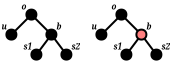 <?xml version="1.0"?>
<diagram xmlns:dia="http://www.lysator.liu.se/~alla/dia/">
  <diagramdata>
    <attribute name="background">
      <color val="#ffffff"/>
    </attribute>
    <attribute name="paper">
      <composite type="paper">
        <attribute name="name">
          <string>#A4#</string>
        </attribute>
        <attribute name="tmargin">
          <real val="2.82"/>
        </attribute>
        <attribute name="bmargin">
          <real val="2.82"/>
        </attribute>
        <attribute name="lmargin">
          <real val="2.82"/>
        </attribute>
        <attribute name="rmargin">
          <real val="2.82"/>
        </attribute>
        <attribute name="is_portrait">
          <boolean val="true"/>
        </attribute>
        <attribute name="scaling">
          <real val="1"/>
        </attribute>
        <attribute name="fitto">
          <boolean val="false"/>
        </attribute>
      </composite>
    </attribute>
    <attribute name="grid">
      <composite type="grid">
        <attribute name="width_x">
          <real val="0.25"/>
        </attribute>
        <attribute name="width_y">
          <real val="0.25"/>
        </attribute>
        <attribute name="visible_x">
          <int val="2"/>
        </attribute>
        <attribute name="visible_y">
          <int val="2"/>
        </attribute>
      </composite>
    </attribute>
    <attribute name="guides">
      <composite type="guides">
        <attribute name="hguides"/>
        <attribute name="vguides"/>
      </composite>
    </attribute>
  </diagramdata>
  <layer name="Background" visible="true">
    <object type="Standard - Line" version="0" id="O0">
      <attribute name="obj_pos">
        <point val="2.75,1.25"/>
      </attribute>
      <attribute name="obj_bb">
        <rectangle val="1.7,1.2;2.8,2.3"/>
      </attribute>
      <attribute name="conn_endpoints">
        <point val="2.75,1.25"/>
        <point val="1.75,2.25"/>
      </attribute>
      <attribute name="numcp">
        <int val="1"/>
      </attribute>
    </object>
    <object type="Standard - Line" version="0" id="O1">
      <attribute name="obj_pos">
        <point val="2.75,1.25"/>
      </attribute>
      <attribute name="obj_bb">
        <rectangle val="2.7,1.2;3.8,2.3"/>
      </attribute>
      <attribute name="conn_endpoints">
        <point val="2.75,1.25"/>
        <point val="3.75,2.25"/>
      </attribute>
      <attribute name="numcp">
        <int val="1"/>
      </attribute>
    </object>
    <object type="Standard - Line" version="0" id="O2">
      <attribute name="obj_pos">
        <point val="4.5,3.25"/>
      </attribute>
      <attribute name="obj_bb">
        <rectangle val="3.7,2.2;4.55,3.3"/>
      </attribute>
      <attribute name="conn_endpoints">
        <point val="4.5,3.25"/>
        <point val="3.75,2.25"/>
      </attribute>
      <attribute name="numcp">
        <int val="1"/>
      </attribute>
    </object>
    <object type="Standard - Ellipse" version="0" id="O3">
      <attribute name="obj_pos">
        <point val="1.5,2"/>
      </attribute>
      <attribute name="obj_bb">
        <rectangle val="1.45,1.95;2.05,2.55"/>
      </attribute>
      <attribute name="elem_corner">
        <point val="1.5,2"/>
      </attribute>
      <attribute name="elem_width">
        <real val="0.5"/>
      </attribute>
      <attribute name="elem_height">
        <real val="0.5"/>
      </attribute>
      <attribute name="inner_color">
        <color val="#000000"/>
      </attribute>
    </object>
    <object type="Standard - Text" version="0" id="O4">
      <attribute name="obj_pos">
        <point val="4,2"/>
      </attribute>
      <attribute name="obj_bb">
        <rectangle val="4,1.603;4.442,2.103"/>
      </attribute>
      <attribute name="text">
        <composite type="text">
          <attribute name="string">
            <string>#b#</string>
          </attribute>
          <attribute name="font">
            <font name="Times-BoldItalic"/>
          </attribute>
          <attribute name="height">
            <real val="0.5"/>
          </attribute>
          <attribute name="pos">
            <point val="4,2"/>
          </attribute>
          <attribute name="color">
            <color val="#000000"/>
          </attribute>
          <attribute name="alignment">
            <enum val="0"/>
          </attribute>
        </composite>
      </attribute>
    </object>
    <object type="Standard - Line" version="0" id="O5">
      <attribute name="obj_pos">
        <point val="3.75,2.25"/>
      </attribute>
      <attribute name="obj_bb">
        <rectangle val="2.95,2.2;3.8,3.3"/>
      </attribute>
      <attribute name="conn_endpoints">
        <point val="3.75,2.25"/>
        <point val="3,3.25"/>
      </attribute>
      <attribute name="numcp">
        <int val="1"/>
      </attribute>
    </object>
    <object type="Standard - Text" version="0" id="O6">
      <attribute name="obj_pos">
        <point val="1.5,2"/>
      </attribute>
      <attribute name="obj_bb">
        <rectangle val="1.027,1.603;1.5,2.103"/>
      </attribute>
      <attribute name="text">
        <composite type="text">
          <attribute name="string">
            <string>#u#</string>
          </attribute>
          <attribute name="font">
            <font name="Times-BoldItalic"/>
          </attribute>
          <attribute name="height">
            <real val="0.5"/>
          </attribute>
          <attribute name="pos">
            <point val="1.5,2"/>
          </attribute>
          <attribute name="color">
            <color val="#000000"/>
          </attribute>
          <attribute name="alignment">
            <enum val="2"/>
          </attribute>
        </composite>
      </attribute>
    </object>
    <object type="Standard - Text" version="0" id="O7">
      <attribute name="obj_pos">
        <point val="2.5,1"/>
      </attribute>
      <attribute name="obj_bb">
        <rectangle val="2.058,0.603;2.5,1.103"/>
      </attribute>
      <attribute name="text">
        <composite type="text">
          <attribute name="string">
            <string>#o#</string>
          </attribute>
          <attribute name="font">
            <font name="Times-BoldItalic"/>
          </attribute>
          <attribute name="height">
            <real val="0.5"/>
          </attribute>
          <attribute name="pos">
            <point val="2.5,1"/>
          </attribute>
          <attribute name="color">
            <color val="#000000"/>
          </attribute>
          <attribute name="alignment">
            <enum val="2"/>
          </attribute>
        </composite>
      </attribute>
    </object>
    <object type="Standard - Text" version="0" id="O8">
      <attribute name="obj_pos">
        <point val="4.75,3"/>
      </attribute>
      <attribute name="obj_bb">
        <rectangle val="4.75,2.603;5.389,3.103"/>
      </attribute>
      <attribute name="text">
        <composite type="text">
          <attribute name="string">
            <string>#s2#</string>
          </attribute>
          <attribute name="font">
            <font name="Times-BoldItalic"/>
          </attribute>
          <attribute name="height">
            <real val="0.5"/>
          </attribute>
          <attribute name="pos">
            <point val="4.75,3"/>
          </attribute>
          <attribute name="color">
            <color val="#000000"/>
          </attribute>
          <attribute name="alignment">
            <enum val="0"/>
          </attribute>
        </composite>
      </attribute>
    </object>
    <object type="Standard - Text" version="0" id="O9">
      <attribute name="obj_pos">
        <point val="2.75,3"/>
      </attribute>
      <attribute name="obj_bb">
        <rectangle val="2.111,2.603;2.75,3.103"/>
      </attribute>
      <attribute name="text">
        <composite type="text">
          <attribute name="string">
            <string>#s1#</string>
          </attribute>
          <attribute name="font">
            <font name="Times-BoldItalic"/>
          </attribute>
          <attribute name="height">
            <real val="0.5"/>
          </attribute>
          <attribute name="pos">
            <point val="2.75,3"/>
          </attribute>
          <attribute name="color">
            <color val="#000000"/>
          </attribute>
          <attribute name="alignment">
            <enum val="2"/>
          </attribute>
        </composite>
      </attribute>
    </object>
    <object type="Standard - Ellipse" version="0" id="O10">
      <attribute name="obj_pos">
        <point val="3.5,2"/>
      </attribute>
      <attribute name="obj_bb">
        <rectangle val="3.45,1.95;4.05,2.55"/>
      </attribute>
      <attribute name="elem_corner">
        <point val="3.5,2"/>
      </attribute>
      <attribute name="elem_width">
        <real val="0.5"/>
      </attribute>
      <attribute name="elem_height">
        <real val="0.5"/>
      </attribute>
      <attribute name="inner_color">
        <color val="#000000"/>
      </attribute>
    </object>
    <object type="Standard - Ellipse" version="0" id="O11">
      <attribute name="obj_pos">
        <point val="2.5,1"/>
      </attribute>
      <attribute name="obj_bb">
        <rectangle val="2.45,0.95;3.05,1.55"/>
      </attribute>
      <attribute name="elem_corner">
        <point val="2.5,1"/>
      </attribute>
      <attribute name="elem_width">
        <real val="0.5"/>
      </attribute>
      <attribute name="elem_height">
        <real val="0.5"/>
      </attribute>
      <attribute name="inner_color">
        <color val="#000000"/>
      </attribute>
    </object>
    <object type="Standard - Ellipse" version="0" id="O12">
      <attribute name="obj_pos">
        <point val="2.75,3"/>
      </attribute>
      <attribute name="obj_bb">
        <rectangle val="2.7,2.95;3.3,3.55"/>
      </attribute>
      <attribute name="elem_corner">
        <point val="2.75,3"/>
      </attribute>
      <attribute name="elem_width">
        <real val="0.5"/>
      </attribute>
      <attribute name="elem_height">
        <real val="0.5"/>
      </attribute>
      <attribute name="inner_color">
        <color val="#000000"/>
      </attribute>
    </object>
    <object type="Standard - Ellipse" version="0" id="O13">
      <attribute name="obj_pos">
        <point val="4.25,3"/>
      </attribute>
      <attribute name="obj_bb">
        <rectangle val="4.2,2.95;4.8,3.55"/>
      </attribute>
      <attribute name="elem_corner">
        <point val="4.25,3"/>
      </attribute>
      <attribute name="elem_width">
        <real val="0.5"/>
      </attribute>
      <attribute name="elem_height">
        <real val="0.5"/>
      </attribute>
      <attribute name="inner_color">
        <color val="#000000"/>
      </attribute>
    </object>
    <object type="Standard - Line" version="0" id="O14">
      <attribute name="obj_pos">
        <point val="7.25,1.25"/>
      </attribute>
      <attribute name="obj_bb">
        <rectangle val="6.2,1.2;7.3,2.3"/>
      </attribute>
      <attribute name="conn_endpoints">
        <point val="7.25,1.25"/>
        <point val="6.25,2.25"/>
      </attribute>
      <attribute name="numcp">
        <int val="1"/>
      </attribute>
    </object>
    <object type="Standard - Line" version="0" id="O15">
      <attribute name="obj_pos">
        <point val="7.25,1.25"/>
      </attribute>
      <attribute name="obj_bb">
        <rectangle val="7.2,1.2;8.3,2.3"/>
      </attribute>
      <attribute name="conn_endpoints">
        <point val="7.25,1.25"/>
        <point val="8.25,2.25"/>
      </attribute>
      <attribute name="numcp">
        <int val="1"/>
      </attribute>
    </object>
    <object type="Standard - Line" version="0" id="O16">
      <attribute name="obj_pos">
        <point val="9,3.25"/>
      </attribute>
      <attribute name="obj_bb">
        <rectangle val="8.2,2.2;9.05,3.3"/>
      </attribute>
      <attribute name="conn_endpoints">
        <point val="9,3.25"/>
        <point val="8.25,2.25"/>
      </attribute>
      <attribute name="numcp">
        <int val="1"/>
      </attribute>
    </object>
    <object type="Standard - Ellipse" version="0" id="O17">
      <attribute name="obj_pos">
        <point val="6,2"/>
      </attribute>
      <attribute name="obj_bb">
        <rectangle val="5.95,1.95;6.55,2.55"/>
      </attribute>
      <attribute name="elem_corner">
        <point val="6,2"/>
      </attribute>
      <attribute name="elem_width">
        <real val="0.5"/>
      </attribute>
      <attribute name="elem_height">
        <real val="0.5"/>
      </attribute>
      <attribute name="inner_color">
        <color val="#000000"/>
      </attribute>
    </object>
    <object type="Standard - Text" version="0" id="O18">
      <attribute name="obj_pos">
        <point val="8.5,2"/>
      </attribute>
      <attribute name="obj_bb">
        <rectangle val="8.5,1.603;8.942,2.103"/>
      </attribute>
      <attribute name="text">
        <composite type="text">
          <attribute name="string">
            <string>#b#</string>
          </attribute>
          <attribute name="font">
            <font name="Times-BoldItalic"/>
          </attribute>
          <attribute name="height">
            <real val="0.5"/>
          </attribute>
          <attribute name="pos">
            <point val="8.5,2"/>
          </attribute>
          <attribute name="color">
            <color val="#000000"/>
          </attribute>
          <attribute name="alignment">
            <enum val="0"/>
          </attribute>
        </composite>
      </attribute>
    </object>
    <object type="Standard - Line" version="0" id="O19">
      <attribute name="obj_pos">
        <point val="8.25,2.25"/>
      </attribute>
      <attribute name="obj_bb">
        <rectangle val="7.45,2.2;8.3,3.3"/>
      </attribute>
      <attribute name="conn_endpoints">
        <point val="8.25,2.25"/>
        <point val="7.5,3.25"/>
      </attribute>
      <attribute name="numcp">
        <int val="1"/>
      </attribute>
    </object>
    <object type="Standard - Text" version="0" id="O20">
      <attribute name="obj_pos">
        <point val="6,2"/>
      </attribute>
      <attribute name="obj_bb">
        <rectangle val="5.527,1.603;6,2.103"/>
      </attribute>
      <attribute name="text">
        <composite type="text">
          <attribute name="string">
            <string>#u#</string>
          </attribute>
          <attribute name="font">
            <font name="Times-BoldItalic"/>
          </attribute>
          <attribute name="height">
            <real val="0.5"/>
          </attribute>
          <attribute name="pos">
            <point val="6,2"/>
          </attribute>
          <attribute name="color">
            <color val="#000000"/>
          </attribute>
          <attribute name="alignment">
            <enum val="2"/>
          </attribute>
        </composite>
      </attribute>
    </object>
    <object type="Standard - Text" version="0" id="O21">
      <attribute name="obj_pos">
        <point val="7,1"/>
      </attribute>
      <attribute name="obj_bb">
        <rectangle val="6.558,0.603;7,1.103"/>
      </attribute>
      <attribute name="text">
        <composite type="text">
          <attribute name="string">
            <string>#o#</string>
          </attribute>
          <attribute name="font">
            <font name="Times-BoldItalic"/>
          </attribute>
          <attribute name="height">
            <real val="0.5"/>
          </attribute>
          <attribute name="pos">
            <point val="7,1"/>
          </attribute>
          <attribute name="color">
            <color val="#000000"/>
          </attribute>
          <attribute name="alignment">
            <enum val="2"/>
          </attribute>
        </composite>
      </attribute>
    </object>
    <object type="Standard - Text" version="0" id="O22">
      <attribute name="obj_pos">
        <point val="7.25,3"/>
      </attribute>
      <attribute name="obj_bb">
        <rectangle val="6.611,2.603;7.25,3.103"/>
      </attribute>
      <attribute name="text">
        <composite type="text">
          <attribute name="string">
            <string>#s1#</string>
          </attribute>
          <attribute name="font">
            <font name="Times-BoldItalic"/>
          </attribute>
          <attribute name="height">
            <real val="0.5"/>
          </attribute>
          <attribute name="pos">
            <point val="7.25,3"/>
          </attribute>
          <attribute name="color">
            <color val="#000000"/>
          </attribute>
          <attribute name="alignment">
            <enum val="2"/>
          </attribute>
        </composite>
      </attribute>
    </object>
    <object type="Standard - Ellipse" version="0" id="O23">
      <attribute name="obj_pos">
        <point val="8,2"/>
      </attribute>
      <attribute name="obj_bb">
        <rectangle val="7.95,1.95;8.55,2.55"/>
      </attribute>
      <attribute name="elem_corner">
        <point val="8,2"/>
      </attribute>
      <attribute name="elem_width">
        <real val="0.5"/>
      </attribute>
      <attribute name="elem_height">
        <real val="0.5"/>
      </attribute>
      <attribute name="border_width">
        <real val="0.1"/>
      </attribute>
      <attribute name="inner_color">
        <color val="#ff7f7f"/>
      </attribute>
    </object>
    <object type="Standard - Ellipse" version="0" id="O24">
      <attribute name="obj_pos">
        <point val="7,1"/>
      </attribute>
      <attribute name="obj_bb">
        <rectangle val="6.95,0.95;7.55,1.55"/>
      </attribute>
      <attribute name="elem_corner">
        <point val="7,1"/>
      </attribute>
      <attribute name="elem_width">
        <real val="0.5"/>
      </attribute>
      <attribute name="elem_height">
        <real val="0.5"/>
      </attribute>
      <attribute name="inner_color">
        <color val="#000000"/>
      </attribute>
    </object>
    <object type="Standard - Ellipse" version="0" id="O25">
      <attribute name="obj_pos">
        <point val="7.25,3"/>
      </attribute>
      <attribute name="obj_bb">
        <rectangle val="7.2,2.95;7.8,3.55"/>
      </attribute>
      <attribute name="elem_corner">
        <point val="7.25,3"/>
      </attribute>
      <attribute name="elem_width">
        <real val="0.5"/>
      </attribute>
      <attribute name="elem_height">
        <real val="0.5"/>
      </attribute>
      <attribute name="inner_color">
        <color val="#000000"/>
      </attribute>
    </object>
    <object type="Standard - Ellipse" version="0" id="O26">
      <attribute name="obj_pos">
        <point val="8.75,3"/>
      </attribute>
      <attribute name="obj_bb">
        <rectangle val="8.7,2.95;9.3,3.55"/>
      </attribute>
      <attribute name="elem_corner">
        <point val="8.75,3"/>
      </attribute>
      <attribute name="elem_width">
        <real val="0.5"/>
      </attribute>
      <attribute name="elem_height">
        <real val="0.5"/>
      </attribute>
      <attribute name="inner_color">
        <color val="#000000"/>
      </attribute>
    </object>
    <object type="Standard - Text" version="0" id="O27">
      <attribute name="obj_pos">
        <point val="9.25,3"/>
      </attribute>
      <attribute name="obj_bb">
        <rectangle val="9.25,2.603;9.889,3.103"/>
      </attribute>
      <attribute name="text">
        <composite type="text">
          <attribute name="string">
            <string>#s2#</string>
          </attribute>
          <attribute name="font">
            <font name="Times-BoldItalic"/>
          </attribute>
          <attribute name="height">
            <real val="0.5"/>
          </attribute>
          <attribute name="pos">
            <point val="9.25,3"/>
          </attribute>
          <attribute name="color">
            <color val="#000000"/>
          </attribute>
          <attribute name="alignment">
            <enum val="0"/>
          </attribute>
        </composite>
      </attribute>
    </object>
  </layer>
</diagram>
